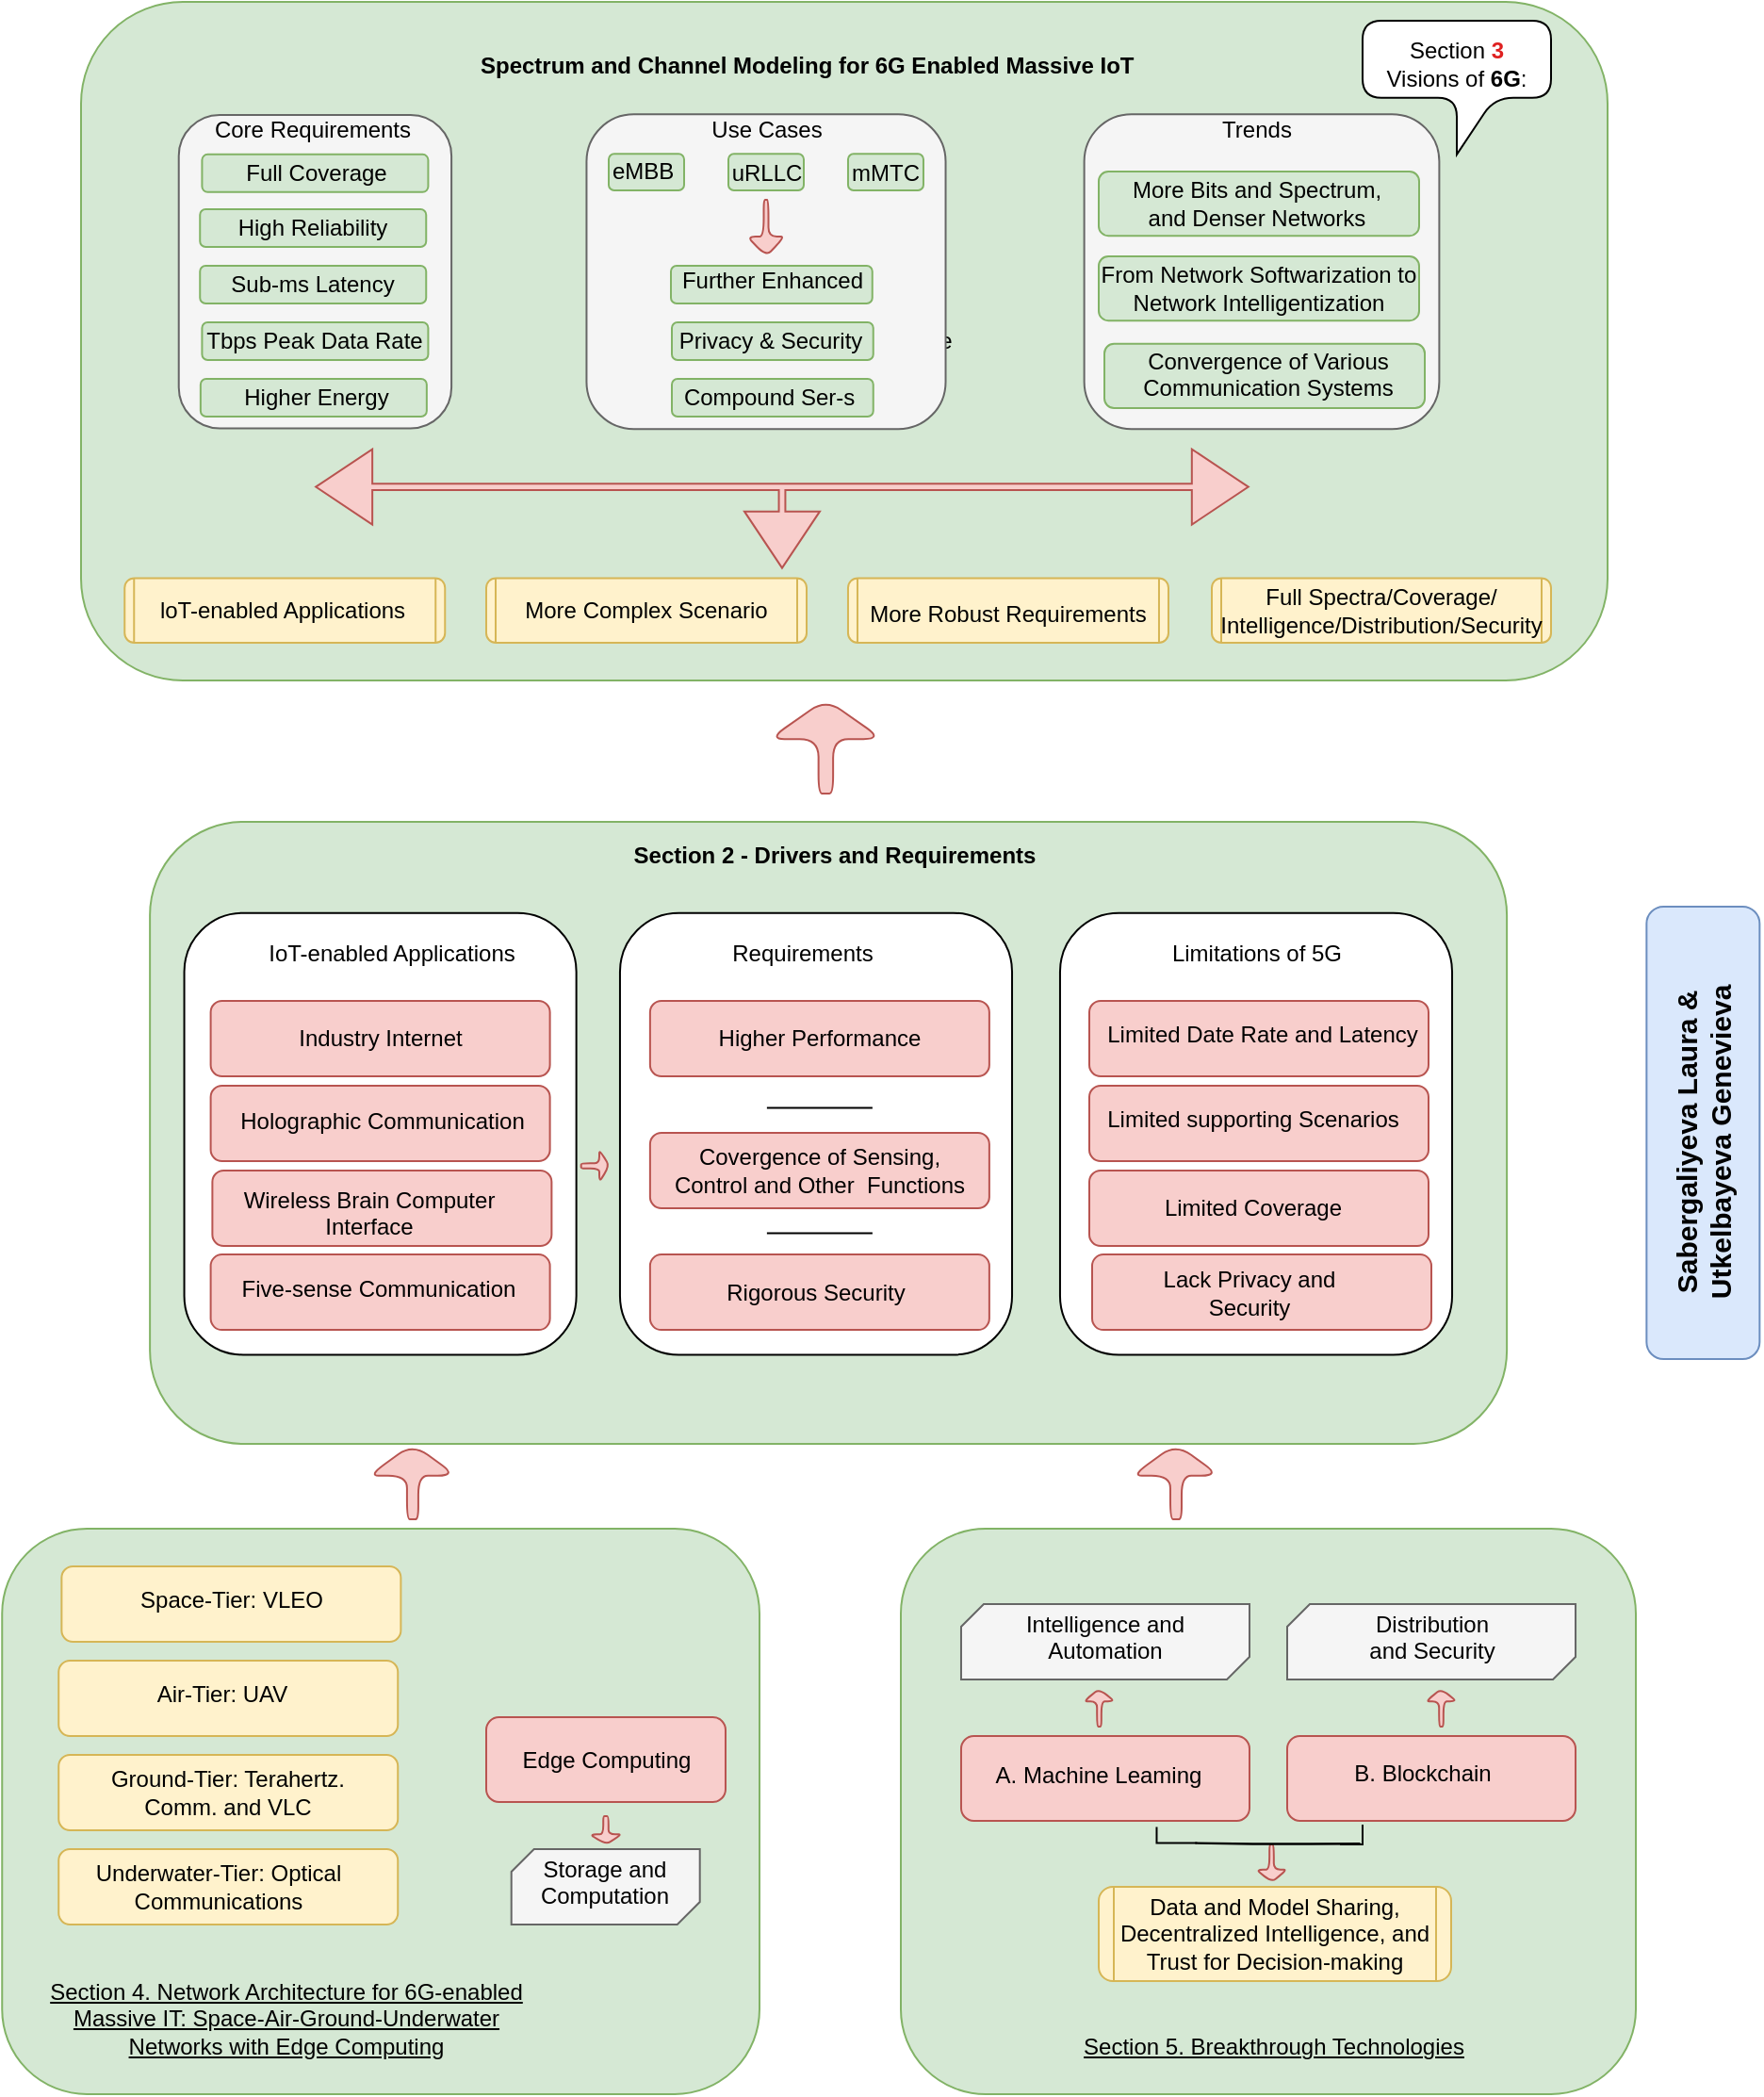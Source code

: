 <mxfile version="21.2.1" type="github">
  <diagram id="IgT9A1oyZjiULxz-okg6" name="Страница 2">
    <mxGraphModel dx="1880" dy="736" grid="1" gridSize="10" guides="1" tooltips="1" connect="1" arrows="1" fold="1" page="1" pageScale="1" pageWidth="1200" pageHeight="1920" math="0" shadow="0">
      <root>
        <mxCell id="0" />
        <mxCell id="1" parent="0" />
        <mxCell id="o4WtYM8BNyhouBetkFvV-5" value="Tbps Peak Data Rate" style="rounded=1;whiteSpace=wrap;html=1;fillColor=#d5e8d4;strokeColor=#82b366;" vertex="1" parent="1">
          <mxGeometry x="180" y="20" width="810" height="360" as="geometry" />
        </mxCell>
        <mxCell id="o4WtYM8BNyhouBetkFvV-6" value="Spectrum and Channel Modeling for 6G Enabled Massive IoT" style="text;whiteSpace=wrap;html=1;fontStyle=1;rounded=1;" vertex="1" parent="1">
          <mxGeometry x="390" y="40" width="360" height="40" as="geometry" />
        </mxCell>
        <mxCell id="o4WtYM8BNyhouBetkFvV-7" value="" style="rounded=1;whiteSpace=wrap;html=1;rotation=90;fillColor=#f5f5f5;fontColor=#333333;strokeColor=#666666;" vertex="1" parent="1">
          <mxGeometry x="221.08" y="90.77" width="166.25" height="144.69" as="geometry" />
        </mxCell>
        <mxCell id="o4WtYM8BNyhouBetkFvV-9" value="" style="rounded=1;whiteSpace=wrap;html=1;rotation=90;fillColor=#f5f5f5;fontColor=#333333;strokeColor=#666666;" vertex="1" parent="1">
          <mxGeometry x="460" y="67.85" width="166.99" height="190.54" as="geometry" />
        </mxCell>
        <mxCell id="o4WtYM8BNyhouBetkFvV-10" value="" style="rounded=1;whiteSpace=wrap;html=1;rotation=90;fillColor=#f5f5f5;fontColor=#333333;strokeColor=#666666;" vertex="1" parent="1">
          <mxGeometry x="723.01" y="68.92" width="166.99" height="188.39" as="geometry" />
        </mxCell>
        <mxCell id="o4WtYM8BNyhouBetkFvV-11" value="" style="rounded=1;whiteSpace=wrap;html=1;fillColor=#d5e8d4;strokeColor=#82b366;" vertex="1" parent="1">
          <mxGeometry x="244.21" y="100.93" width="120" height="20" as="geometry" />
        </mxCell>
        <mxCell id="o4WtYM8BNyhouBetkFvV-12" value="" style="rounded=1;whiteSpace=wrap;html=1;fillColor=#d5e8d4;strokeColor=#82b366;" vertex="1" parent="1">
          <mxGeometry x="249.69" y="160" width="106.87" height="20" as="geometry" />
        </mxCell>
        <mxCell id="o4WtYM8BNyhouBetkFvV-13" value="" style="rounded=1;whiteSpace=wrap;html=1;fillColor=#d5e8d4;strokeColor=#82b366;" vertex="1" parent="1">
          <mxGeometry x="250" y="130" width="106.87" height="20" as="geometry" />
        </mxCell>
        <mxCell id="o4WtYM8BNyhouBetkFvV-14" value="" style="rounded=1;whiteSpace=wrap;html=1;fillColor=#d5e8d4;strokeColor=#82b366;" vertex="1" parent="1">
          <mxGeometry x="249.69" y="190" width="106.87" height="20" as="geometry" />
        </mxCell>
        <mxCell id="o4WtYM8BNyhouBetkFvV-15" value="" style="rounded=1;whiteSpace=wrap;html=1;fillColor=#d5e8d4;strokeColor=#82b366;" vertex="1" parent="1">
          <mxGeometry x="250" y="220" width="106.87" height="20" as="geometry" />
        </mxCell>
        <mxCell id="o4WtYM8BNyhouBetkFvV-19" value="&lt;div&gt;Core Requirements&lt;/div&gt;&lt;div&gt;&lt;br&gt;&lt;/div&gt;" style="text;strokeColor=none;align=center;fillColor=none;html=1;verticalAlign=middle;whiteSpace=wrap;rounded=1;" vertex="1" parent="1">
          <mxGeometry x="233.13" y="80" width="140" height="30" as="geometry" />
        </mxCell>
        <mxCell id="o4WtYM8BNyhouBetkFvV-20" value="&lt;div&gt;Use Cases&lt;/div&gt;&lt;div&gt;&lt;br&gt;&lt;/div&gt;" style="text;strokeColor=none;align=center;fillColor=none;html=1;verticalAlign=middle;whiteSpace=wrap;rounded=1;" vertex="1" parent="1">
          <mxGeometry x="493.5" y="80" width="100" height="30" as="geometry" />
        </mxCell>
        <mxCell id="o4WtYM8BNyhouBetkFvV-21" value="eMBB&amp;nbsp;" style="rounded=1;whiteSpace=wrap;html=1;fillColor=#d5e8d4;strokeColor=#82b366;" vertex="1" parent="1">
          <mxGeometry x="460" y="100.62" width="40" height="19.38" as="geometry" />
        </mxCell>
        <mxCell id="o4WtYM8BNyhouBetkFvV-23" value="" style="rounded=1;whiteSpace=wrap;html=1;fillColor=#d5e8d4;strokeColor=#82b366;" vertex="1" parent="1">
          <mxGeometry x="586.99" y="100.62" width="40" height="19.38" as="geometry" />
        </mxCell>
        <mxCell id="o4WtYM8BNyhouBetkFvV-24" value="" style="rounded=1;whiteSpace=wrap;html=1;fillColor=#d5e8d4;strokeColor=#82b366;" vertex="1" parent="1">
          <mxGeometry x="523.5" y="100.62" width="40" height="19.38" as="geometry" />
        </mxCell>
        <mxCell id="o4WtYM8BNyhouBetkFvV-25" value="uRLLC" style="text;strokeColor=none;align=center;fillColor=none;html=1;verticalAlign=middle;whiteSpace=wrap;rounded=1;" vertex="1" parent="1">
          <mxGeometry x="513.5" y="95.93" width="60" height="30" as="geometry" />
        </mxCell>
        <mxCell id="o4WtYM8BNyhouBetkFvV-26" value="mMTC" style="text;strokeColor=none;align=center;fillColor=none;html=1;verticalAlign=middle;whiteSpace=wrap;rounded=1;" vertex="1" parent="1">
          <mxGeometry x="576.99" y="95.93" width="60" height="30" as="geometry" />
        </mxCell>
        <mxCell id="o4WtYM8BNyhouBetkFvV-27" value="" style="shape=singleArrow;direction=north;whiteSpace=wrap;html=1;rotation=-180;fillColor=#f8cecc;strokeColor=#b85450;arrowWidth=0.125;arrowSize=0.35;rounded=1;" vertex="1" parent="1">
          <mxGeometry x="533.5" y="125" width="20" height="30" as="geometry" />
        </mxCell>
        <mxCell id="o4WtYM8BNyhouBetkFvV-28" value="" style="rounded=1;whiteSpace=wrap;html=1;fillColor=#d5e8d4;strokeColor=#82b366;" vertex="1" parent="1">
          <mxGeometry x="493.5" y="220" width="106.87" height="20" as="geometry" />
        </mxCell>
        <mxCell id="o4WtYM8BNyhouBetkFvV-29" value="" style="rounded=1;whiteSpace=wrap;html=1;fillColor=#d5e8d4;strokeColor=#82b366;" vertex="1" parent="1">
          <mxGeometry x="493.5" y="190" width="106.87" height="20" as="geometry" />
        </mxCell>
        <mxCell id="o4WtYM8BNyhouBetkFvV-30" value="" style="rounded=1;whiteSpace=wrap;html=1;fillColor=#d5e8d4;strokeColor=#82b366;" vertex="1" parent="1">
          <mxGeometry x="493" y="160" width="106.87" height="20" as="geometry" />
        </mxCell>
        <mxCell id="o4WtYM8BNyhouBetkFvV-32" value="" style="rounded=1;whiteSpace=wrap;html=1;fillColor=#d5e8d4;strokeColor=#82b366;" vertex="1" parent="1">
          <mxGeometry x="243.12" y="160" width="120" height="20" as="geometry" />
        </mxCell>
        <mxCell id="o4WtYM8BNyhouBetkFvV-33" value="" style="rounded=1;whiteSpace=wrap;html=1;fillColor=#d5e8d4;strokeColor=#82b366;" vertex="1" parent="1">
          <mxGeometry x="244.21" y="190" width="120" height="20" as="geometry" />
        </mxCell>
        <mxCell id="o4WtYM8BNyhouBetkFvV-34" value="" style="rounded=1;whiteSpace=wrap;html=1;fillColor=#d5e8d4;strokeColor=#82b366;" vertex="1" parent="1">
          <mxGeometry x="243.43" y="220" width="120" height="20" as="geometry" />
        </mxCell>
        <mxCell id="o4WtYM8BNyhouBetkFvV-35" value="" style="rounded=1;whiteSpace=wrap;html=1;fillColor=#d5e8d4;strokeColor=#82b366;" vertex="1" parent="1">
          <mxGeometry x="243.12" y="130" width="120" height="20" as="geometry" />
        </mxCell>
        <mxCell id="o4WtYM8BNyhouBetkFvV-36" value="High Reliability" style="text;strokeColor=none;align=center;fillColor=none;html=1;verticalAlign=middle;whiteSpace=wrap;rounded=1;" vertex="1" parent="1">
          <mxGeometry x="258.12" y="125" width="90" height="30" as="geometry" />
        </mxCell>
        <mxCell id="o4WtYM8BNyhouBetkFvV-37" value="Full Coverage" style="text;strokeColor=none;align=center;fillColor=none;html=1;verticalAlign=middle;whiteSpace=wrap;rounded=1;" vertex="1" parent="1">
          <mxGeometry x="249.69" y="95.93" width="110" height="30" as="geometry" />
        </mxCell>
        <mxCell id="o4WtYM8BNyhouBetkFvV-38" value="Sub-ms Latency" style="text;strokeColor=none;align=center;fillColor=none;html=1;verticalAlign=middle;whiteSpace=wrap;rounded=1;" vertex="1" parent="1">
          <mxGeometry x="248.12" y="155" width="110" height="30" as="geometry" />
        </mxCell>
        <mxCell id="o4WtYM8BNyhouBetkFvV-39" value="Tbps Peak Data Rate" style="text;strokeColor=none;align=center;fillColor=none;html=1;verticalAlign=middle;whiteSpace=wrap;rounded=1;" vertex="1" parent="1">
          <mxGeometry x="229.21" y="185" width="150" height="30" as="geometry" />
        </mxCell>
        <mxCell id="o4WtYM8BNyhouBetkFvV-40" value="Higher Energy" style="text;strokeColor=none;align=center;fillColor=none;html=1;verticalAlign=middle;whiteSpace=wrap;rounded=1;" vertex="1" parent="1">
          <mxGeometry x="259.69" y="215" width="90" height="30" as="geometry" />
        </mxCell>
        <mxCell id="o4WtYM8BNyhouBetkFvV-41" value="&lt;div&gt;Further Enhanced&lt;/div&gt;&lt;div&gt;&lt;br&gt;&lt;/div&gt;" style="text;strokeColor=none;align=center;fillColor=none;html=1;verticalAlign=middle;whiteSpace=wrap;rounded=1;" vertex="1" parent="1">
          <mxGeometry x="476.94" y="160" width="140" height="30" as="geometry" />
        </mxCell>
        <mxCell id="o4WtYM8BNyhouBetkFvV-42" value="&lt;div&gt;&lt;span style=&quot;background-color: initial;&quot;&gt;Privacy &amp;amp;&amp;nbsp;&lt;/span&gt;&lt;span style=&quot;background-color: initial;&quot;&gt;Security&lt;/span&gt;&lt;/div&gt;" style="text;strokeColor=none;align=center;fillColor=none;html=1;verticalAlign=middle;whiteSpace=wrap;rounded=1;" vertex="1" parent="1">
          <mxGeometry x="461.44" y="185" width="170" height="30" as="geometry" />
        </mxCell>
        <mxCell id="o4WtYM8BNyhouBetkFvV-43" value="Compound Ser-s&amp;nbsp;" style="text;strokeColor=none;align=center;fillColor=none;html=1;verticalAlign=middle;whiteSpace=wrap;rounded=1;" vertex="1" parent="1">
          <mxGeometry x="431.94" y="215" width="230" height="30" as="geometry" />
        </mxCell>
        <mxCell id="o4WtYM8BNyhouBetkFvV-44" value="&lt;div&gt;Trends&lt;/div&gt;&lt;div&gt;&lt;br&gt;&lt;/div&gt;" style="text;strokeColor=none;align=center;fillColor=none;html=1;verticalAlign=middle;whiteSpace=wrap;rounded=1;" vertex="1" parent="1">
          <mxGeometry x="718.5" y="80" width="170" height="30" as="geometry" />
        </mxCell>
        <mxCell id="o4WtYM8BNyhouBetkFvV-46" value="" style="rounded=1;whiteSpace=wrap;html=1;fillColor=#d5e8d4;strokeColor=#82b366;" vertex="1" parent="1">
          <mxGeometry x="720" y="110" width="170" height="34.07" as="geometry" />
        </mxCell>
        <mxCell id="o4WtYM8BNyhouBetkFvV-50" value="" style="rounded=1;whiteSpace=wrap;html=1;fillColor=#d5e8d4;strokeColor=#82b366;" vertex="1" parent="1">
          <mxGeometry x="720" y="155" width="170" height="34.07" as="geometry" />
        </mxCell>
        <mxCell id="o4WtYM8BNyhouBetkFvV-51" value="" style="rounded=1;whiteSpace=wrap;html=1;fillColor=#d5e8d4;strokeColor=#82b366;" vertex="1" parent="1">
          <mxGeometry x="723.01" y="201.39" width="170" height="34.07" as="geometry" />
        </mxCell>
        <mxCell id="o4WtYM8BNyhouBetkFvV-52" value="More Bits and Spectrum, and Denser Networks" style="text;strokeColor=none;align=center;fillColor=none;html=1;verticalAlign=middle;whiteSpace=wrap;rounded=1;" vertex="1" parent="1">
          <mxGeometry x="728.5" y="112.04" width="150" height="30" as="geometry" />
        </mxCell>
        <mxCell id="o4WtYM8BNyhouBetkFvV-53" value="&lt;div&gt;From Network Softwarization to&lt;/div&gt;&lt;div&gt;Network Intelligentization&lt;/div&gt;" style="text;strokeColor=none;align=center;fillColor=none;html=1;verticalAlign=middle;whiteSpace=wrap;rounded=1;" vertex="1" parent="1">
          <mxGeometry x="715" y="157.04" width="180" height="30" as="geometry" />
        </mxCell>
        <mxCell id="o4WtYM8BNyhouBetkFvV-54" value="&lt;div&gt;Convergence of Various Communication Systems&lt;/div&gt;&lt;div&gt;&lt;br&gt;&lt;/div&gt;" style="text;strokeColor=none;align=center;fillColor=none;html=1;verticalAlign=middle;whiteSpace=wrap;rounded=1;" vertex="1" parent="1">
          <mxGeometry x="730" y="210" width="160" height="30" as="geometry" />
        </mxCell>
        <mxCell id="o4WtYM8BNyhouBetkFvV-60" value="" style="html=1;shadow=0;dashed=0;align=center;verticalAlign=middle;shape=mxgraph.arrows2.triadArrow;dy=18.28;dx=30;arrowHead=40;rotation=-180;fillColor=#f8cecc;strokeColor=#b85450;rounded=1;" vertex="1" parent="1">
          <mxGeometry x="304.57" y="257.31" width="494.84" height="63.01" as="geometry" />
        </mxCell>
        <mxCell id="o4WtYM8BNyhouBetkFvV-66" value="" style="shape=process;whiteSpace=wrap;html=1;backgroundOutline=1;fillColor=#fff2cc;strokeColor=#d6b656;size=0.029;rounded=1;" vertex="1" parent="1">
          <mxGeometry x="395" y="325.7" width="170" height="34.3" as="geometry" />
        </mxCell>
        <mxCell id="o4WtYM8BNyhouBetkFvV-71" value="&lt;div&gt;More Complex Scenario&lt;/div&gt;" style="text;strokeColor=none;align=center;fillColor=none;html=1;verticalAlign=middle;whiteSpace=wrap;rounded=1;" vertex="1" parent="1">
          <mxGeometry x="400" y="327.85" width="160" height="30" as="geometry" />
        </mxCell>
        <mxCell id="o4WtYM8BNyhouBetkFvV-74" value="" style="shape=process;whiteSpace=wrap;html=1;backgroundOutline=1;fillColor=#fff2cc;strokeColor=#d6b656;size=0.029;rounded=1;" vertex="1" parent="1">
          <mxGeometry x="203.13" y="325.7" width="170" height="34.3" as="geometry" />
        </mxCell>
        <mxCell id="o4WtYM8BNyhouBetkFvV-75" value="loT-enabled Applications" style="text;strokeColor=none;align=center;fillColor=none;html=1;verticalAlign=middle;whiteSpace=wrap;rounded=1;" vertex="1" parent="1">
          <mxGeometry x="216.56" y="327.85" width="140" height="30" as="geometry" />
        </mxCell>
        <mxCell id="o4WtYM8BNyhouBetkFvV-76" value="" style="shape=process;whiteSpace=wrap;html=1;backgroundOutline=1;fillColor=#fff2cc;strokeColor=#d6b656;size=0.029;rounded=1;" vertex="1" parent="1">
          <mxGeometry x="586.99" y="325.7" width="170" height="34.3" as="geometry" />
        </mxCell>
        <mxCell id="o4WtYM8BNyhouBetkFvV-78" value="More Robust Requirements" style="text;strokeColor=none;align=center;fillColor=none;html=1;verticalAlign=middle;whiteSpace=wrap;rounded=1;" vertex="1" parent="1">
          <mxGeometry x="596.99" y="330" width="150" height="30" as="geometry" />
        </mxCell>
        <mxCell id="o4WtYM8BNyhouBetkFvV-79" value="" style="shape=process;whiteSpace=wrap;html=1;backgroundOutline=1;fillColor=#fff2cc;strokeColor=#d6b656;size=0.029;rounded=1;" vertex="1" parent="1">
          <mxGeometry x="780" y="325.7" width="180" height="34.3" as="geometry" />
        </mxCell>
        <mxCell id="o4WtYM8BNyhouBetkFvV-80" value="&lt;div&gt;Full Spectra/Coverage/&lt;/div&gt;&lt;div&gt;Intelligence/Distribution/Security&lt;/div&gt;" style="text;strokeColor=none;align=center;fillColor=none;html=1;verticalAlign=middle;whiteSpace=wrap;rounded=1;" vertex="1" parent="1">
          <mxGeometry x="830" y="312.85" width="80" height="60" as="geometry" />
        </mxCell>
        <mxCell id="o4WtYM8BNyhouBetkFvV-81" value="" style="shape=callout;whiteSpace=wrap;html=1;perimeter=calloutPerimeter;rounded=1;" vertex="1" parent="1">
          <mxGeometry x="860" y="30" width="100" height="70.93" as="geometry" />
        </mxCell>
        <mxCell id="o4WtYM8BNyhouBetkFvV-82" value="Section &lt;b&gt;&lt;font color=&quot;#df2020&quot;&gt;3&lt;/font&gt;&lt;/b&gt; Visions of &lt;b&gt;6G&lt;/b&gt;:" style="text;strokeColor=none;align=center;fillColor=none;html=1;verticalAlign=middle;whiteSpace=wrap;rounded=1;" vertex="1" parent="1">
          <mxGeometry x="870" y="37.85" width="80" height="30" as="geometry" />
        </mxCell>
        <mxCell id="o4WtYM8BNyhouBetkFvV-83" value="" style="rounded=1;whiteSpace=wrap;html=1;fillColor=#d5e8d4;strokeColor=#82b366;" vertex="1" parent="1">
          <mxGeometry x="216.56" y="455" width="720" height="330" as="geometry" />
        </mxCell>
        <mxCell id="o4WtYM8BNyhouBetkFvV-84" value="" style="rounded=1;whiteSpace=wrap;html=1;rotation=90;" vertex="1" parent="1">
          <mxGeometry x="221.61" y="516.52" width="234.37" height="208.04" as="geometry" />
        </mxCell>
        <mxCell id="o4WtYM8BNyhouBetkFvV-87" value="" style="rounded=1;whiteSpace=wrap;html=1;rotation=90;" vertex="1" parent="1">
          <mxGeometry x="452.81" y="516.52" width="234.37" height="208.04" as="geometry" />
        </mxCell>
        <mxCell id="o4WtYM8BNyhouBetkFvV-88" value="" style="rounded=1;whiteSpace=wrap;html=1;rotation=90;" vertex="1" parent="1">
          <mxGeometry x="686.31" y="516.52" width="234.37" height="208.04" as="geometry" />
        </mxCell>
        <mxCell id="o4WtYM8BNyhouBetkFvV-89" value="" style="rounded=1;whiteSpace=wrap;html=1;fillColor=#f8cecc;strokeColor=#b85450;" vertex="1" parent="1">
          <mxGeometry x="248.8" y="550" width="180" height="40" as="geometry" />
        </mxCell>
        <mxCell id="o4WtYM8BNyhouBetkFvV-90" value="" style="rounded=1;whiteSpace=wrap;html=1;fillColor=#f8cecc;strokeColor=#b85450;" vertex="1" parent="1">
          <mxGeometry x="248.8" y="595" width="180" height="40" as="geometry" />
        </mxCell>
        <mxCell id="o4WtYM8BNyhouBetkFvV-91" value="" style="rounded=1;whiteSpace=wrap;html=1;fillColor=#f8cecc;strokeColor=#b85450;" vertex="1" parent="1">
          <mxGeometry x="249.69" y="640" width="180" height="40" as="geometry" />
        </mxCell>
        <mxCell id="o4WtYM8BNyhouBetkFvV-92" value="" style="rounded=1;whiteSpace=wrap;html=1;fillColor=#f8cecc;strokeColor=#b85450;" vertex="1" parent="1">
          <mxGeometry x="248.8" y="684.56" width="180" height="40" as="geometry" />
        </mxCell>
        <mxCell id="o4WtYM8BNyhouBetkFvV-93" value="" style="rounded=1;whiteSpace=wrap;html=1;fillColor=#f8cecc;strokeColor=#b85450;" vertex="1" parent="1">
          <mxGeometry x="481.94" y="684.56" width="180" height="40" as="geometry" />
        </mxCell>
        <mxCell id="o4WtYM8BNyhouBetkFvV-94" value="" style="rounded=1;whiteSpace=wrap;html=1;fillColor=#f8cecc;strokeColor=#b85450;" vertex="1" parent="1">
          <mxGeometry x="481.94" y="620" width="180" height="40" as="geometry" />
        </mxCell>
        <mxCell id="o4WtYM8BNyhouBetkFvV-96" value="" style="rounded=1;whiteSpace=wrap;html=1;fillColor=#f8cecc;strokeColor=#b85450;" vertex="1" parent="1">
          <mxGeometry x="481.94" y="550" width="180" height="40" as="geometry" />
        </mxCell>
        <mxCell id="o4WtYM8BNyhouBetkFvV-98" value="" style="rounded=1;whiteSpace=wrap;html=1;fillColor=#f8cecc;strokeColor=#b85450;" vertex="1" parent="1">
          <mxGeometry x="716.5" y="684.56" width="180" height="40" as="geometry" />
        </mxCell>
        <mxCell id="o4WtYM8BNyhouBetkFvV-99" value="" style="rounded=1;whiteSpace=wrap;html=1;fillColor=#f8cecc;strokeColor=#b85450;" vertex="1" parent="1">
          <mxGeometry x="715" y="640" width="180" height="40" as="geometry" />
        </mxCell>
        <mxCell id="o4WtYM8BNyhouBetkFvV-100" value="" style="rounded=1;whiteSpace=wrap;html=1;fillColor=#f8cecc;strokeColor=#b85450;" vertex="1" parent="1">
          <mxGeometry x="715" y="595" width="180" height="40" as="geometry" />
        </mxCell>
        <mxCell id="o4WtYM8BNyhouBetkFvV-101" value="" style="rounded=1;whiteSpace=wrap;html=1;fillColor=#f8cecc;strokeColor=#b85450;" vertex="1" parent="1">
          <mxGeometry x="715" y="550" width="180" height="40" as="geometry" />
        </mxCell>
        <mxCell id="o4WtYM8BNyhouBetkFvV-103" value="&lt;div&gt;Section 2 - Drivers and Requirements&lt;/div&gt;&lt;div&gt;&lt;br&gt;&lt;/div&gt;" style="text;strokeColor=none;align=center;fillColor=none;html=1;verticalAlign=middle;whiteSpace=wrap;rounded=1;fontStyle=1" vertex="1" parent="1">
          <mxGeometry x="435.51" y="460" width="287.5" height="40" as="geometry" />
        </mxCell>
        <mxCell id="o4WtYM8BNyhouBetkFvV-104" value="&lt;div&gt;IoT-enabled Applications&lt;/div&gt;&lt;div&gt;&lt;br&gt;&lt;/div&gt;" style="text;strokeColor=none;align=center;fillColor=none;html=1;verticalAlign=middle;whiteSpace=wrap;rounded=1;" vertex="1" parent="1">
          <mxGeometry x="270" y="516.52" width="150" height="30" as="geometry" />
        </mxCell>
        <mxCell id="o4WtYM8BNyhouBetkFvV-105" value="&lt;div&gt;Requirements&lt;/div&gt;&lt;div&gt;&lt;br&gt;&lt;/div&gt;" style="text;strokeColor=none;align=center;fillColor=none;html=1;verticalAlign=middle;whiteSpace=wrap;rounded=1;" vertex="1" parent="1">
          <mxGeometry x="493" y="516.52" width="140" height="30" as="geometry" />
        </mxCell>
        <mxCell id="o4WtYM8BNyhouBetkFvV-106" value="&lt;div&gt;Limitations of 5G&lt;/div&gt;&lt;div&gt;&lt;br&gt;&lt;/div&gt;" style="text;strokeColor=none;align=center;fillColor=none;html=1;verticalAlign=middle;whiteSpace=wrap;rounded=1;" vertex="1" parent="1">
          <mxGeometry x="738.5" y="516.52" width="130" height="30" as="geometry" />
        </mxCell>
        <mxCell id="o4WtYM8BNyhouBetkFvV-107" value="Industry Internet" style="text;strokeColor=none;align=center;fillColor=none;html=1;verticalAlign=middle;whiteSpace=wrap;rounded=1;" vertex="1" parent="1">
          <mxGeometry x="258.8" y="555" width="160" height="30" as="geometry" />
        </mxCell>
        <mxCell id="o4WtYM8BNyhouBetkFvV-108" value="&lt;div&gt;Holographic Communication&lt;/div&gt;&lt;div&gt;&lt;br&gt;&lt;/div&gt;" style="text;strokeColor=none;align=center;fillColor=none;html=1;verticalAlign=middle;whiteSpace=wrap;rounded=1;" vertex="1" parent="1">
          <mxGeometry x="240" y="605.54" width="200" height="30" as="geometry" />
        </mxCell>
        <mxCell id="o4WtYM8BNyhouBetkFvV-109" value="&lt;div&gt;Wireless Brain Computer&lt;/div&gt;&lt;div&gt;Interface&lt;/div&gt;&lt;div&gt;&lt;br&gt;&lt;/div&gt;" style="text;strokeColor=none;align=center;fillColor=none;html=1;verticalAlign=middle;whiteSpace=wrap;rounded=1;" vertex="1" parent="1">
          <mxGeometry x="248.12" y="654.56" width="170" height="30" as="geometry" />
        </mxCell>
        <mxCell id="o4WtYM8BNyhouBetkFvV-110" value="&lt;div&gt;Five-sense Communication&lt;/div&gt;&lt;div&gt;&lt;br&gt;&lt;/div&gt;" style="text;strokeColor=none;align=center;fillColor=none;html=1;verticalAlign=middle;whiteSpace=wrap;rounded=1;" vertex="1" parent="1">
          <mxGeometry x="248.12" y="694.56" width="180" height="30" as="geometry" />
        </mxCell>
        <mxCell id="o4WtYM8BNyhouBetkFvV-111" value="&lt;div&gt;Higher Performance&lt;/div&gt;" style="text;strokeColor=none;align=center;fillColor=none;html=1;verticalAlign=middle;whiteSpace=wrap;rounded=1;" vertex="1" parent="1">
          <mxGeometry x="516.99" y="555" width="110" height="30" as="geometry" />
        </mxCell>
        <mxCell id="o4WtYM8BNyhouBetkFvV-113" value="&lt;div&gt;&lt;span style=&quot;background-color: initial;&quot;&gt;Covergence of Sensing, Control and Other&amp;nbsp;&lt;/span&gt;&amp;nbsp;Functions&lt;/div&gt;" style="text;strokeColor=none;align=center;fillColor=none;html=1;verticalAlign=middle;whiteSpace=wrap;rounded=1;" vertex="1" parent="1">
          <mxGeometry x="486.94" y="625" width="170" height="30" as="geometry" />
        </mxCell>
        <mxCell id="o4WtYM8BNyhouBetkFvV-114" value="&lt;div&gt;&amp;nbsp;&lt;/div&gt;&lt;div&gt;Rigorous Security&lt;/div&gt;&lt;div&gt;&lt;br&gt;&lt;/div&gt;" style="text;strokeColor=none;align=center;fillColor=none;html=1;verticalAlign=middle;whiteSpace=wrap;rounded=1;" vertex="1" parent="1">
          <mxGeometry x="505" y="689.56" width="130" height="30" as="geometry" />
        </mxCell>
        <mxCell id="o4WtYM8BNyhouBetkFvV-115" value="&lt;div&gt;Limited Date Rate and Latency&lt;/div&gt;&lt;div&gt;&lt;br&gt;&lt;/div&gt;" style="text;strokeColor=none;align=center;fillColor=none;html=1;verticalAlign=middle;whiteSpace=wrap;rounded=1;" vertex="1" parent="1">
          <mxGeometry x="716.5" y="560" width="180" height="30" as="geometry" />
        </mxCell>
        <mxCell id="o4WtYM8BNyhouBetkFvV-116" value="&lt;div&gt;Limited supporting Scenarios&lt;/div&gt;&lt;div&gt;&lt;br&gt;&lt;/div&gt;" style="text;strokeColor=none;align=center;fillColor=none;html=1;verticalAlign=middle;whiteSpace=wrap;rounded=1;" vertex="1" parent="1">
          <mxGeometry x="706.5" y="605" width="190" height="30" as="geometry" />
        </mxCell>
        <mxCell id="o4WtYM8BNyhouBetkFvV-117" value="Limited Coverage" style="text;strokeColor=none;align=center;fillColor=none;html=1;verticalAlign=middle;whiteSpace=wrap;rounded=1;" vertex="1" parent="1">
          <mxGeometry x="731.5" y="645" width="140" height="30" as="geometry" />
        </mxCell>
        <mxCell id="o4WtYM8BNyhouBetkFvV-118" value="&lt;div&gt;Lack Privacy and&lt;/div&gt;&lt;div&gt;Security&lt;/div&gt;" style="text;strokeColor=none;align=center;fillColor=none;html=1;verticalAlign=middle;whiteSpace=wrap;rounded=1;" vertex="1" parent="1">
          <mxGeometry x="690" y="689.56" width="220" height="30" as="geometry" />
        </mxCell>
        <mxCell id="o4WtYM8BNyhouBetkFvV-120" value="" style="shape=partialRectangle;whiteSpace=wrap;html=1;top=0;bottom=0;fillColor=none;rotation=-90;rounded=1;" vertex="1" parent="1">
          <mxGeometry x="538.69" y="612.5" width="66.5" height="55" as="geometry" />
        </mxCell>
        <mxCell id="o4WtYM8BNyhouBetkFvV-121" value="" style="shape=singleArrow;direction=north;whiteSpace=wrap;html=1;rotation=90;fillColor=#f8cecc;strokeColor=#b85450;arrowWidth=0.161;arrowSize=0.356;rounded=1;" vertex="1" parent="1">
          <mxGeometry x="444.25" y="630" width="17.19" height="15" as="geometry" />
        </mxCell>
        <mxCell id="o4WtYM8BNyhouBetkFvV-122" value="" style="rounded=1;whiteSpace=wrap;html=1;fillColor=#d5e8d4;strokeColor=#82b366;" vertex="1" parent="1">
          <mxGeometry x="138.12" y="830" width="401.88" height="300" as="geometry" />
        </mxCell>
        <mxCell id="o4WtYM8BNyhouBetkFvV-123" value="" style="rounded=1;whiteSpace=wrap;html=1;fillColor=#d5e8d4;strokeColor=#82b366;" vertex="1" parent="1">
          <mxGeometry x="615" y="830" width="390" height="300" as="geometry" />
        </mxCell>
        <mxCell id="o4WtYM8BNyhouBetkFvV-127" value="" style="rounded=1;whiteSpace=wrap;html=1;fillColor=#fff2cc;strokeColor=#d6b656;" vertex="1" parent="1">
          <mxGeometry x="169.69" y="850" width="180" height="40" as="geometry" />
        </mxCell>
        <mxCell id="o4WtYM8BNyhouBetkFvV-128" value="" style="rounded=1;whiteSpace=wrap;html=1;fillColor=#fff2cc;strokeColor=#d6b656;" vertex="1" parent="1">
          <mxGeometry x="168.12" y="900" width="180" height="40" as="geometry" />
        </mxCell>
        <mxCell id="o4WtYM8BNyhouBetkFvV-129" value="" style="rounded=1;whiteSpace=wrap;html=1;fillColor=#fff2cc;strokeColor=#d6b656;" vertex="1" parent="1">
          <mxGeometry x="168.12" y="950" width="180" height="40" as="geometry" />
        </mxCell>
        <mxCell id="o4WtYM8BNyhouBetkFvV-130" value="" style="rounded=1;whiteSpace=wrap;html=1;fillColor=#fff2cc;strokeColor=#d6b656;" vertex="1" parent="1">
          <mxGeometry x="168.12" y="1000" width="180" height="40" as="geometry" />
        </mxCell>
        <mxCell id="o4WtYM8BNyhouBetkFvV-131" value="" style="rounded=1;whiteSpace=wrap;html=1;fillColor=#f8cecc;strokeColor=#b85450;" vertex="1" parent="1">
          <mxGeometry x="395" y="930" width="126.99" height="45" as="geometry" />
        </mxCell>
        <mxCell id="o4WtYM8BNyhouBetkFvV-154" value="&lt;div&gt;Edge Computing&lt;/div&gt;&lt;div&gt;&lt;br&gt;&lt;/div&gt;" style="text;strokeColor=none;align=center;fillColor=none;html=1;verticalAlign=middle;whiteSpace=wrap;rounded=0;" vertex="1" parent="1">
          <mxGeometry x="383.5" y="945" width="150" height="30" as="geometry" />
        </mxCell>
        <mxCell id="o4WtYM8BNyhouBetkFvV-155" value="&lt;div&gt;Space-Tier: VLEO&lt;/div&gt;&lt;div&gt;&lt;br&gt;&lt;/div&gt;" style="text;strokeColor=none;align=center;fillColor=none;html=1;verticalAlign=middle;whiteSpace=wrap;rounded=0;" vertex="1" parent="1">
          <mxGeometry x="204.69" y="860" width="110" height="30" as="geometry" />
        </mxCell>
        <mxCell id="o4WtYM8BNyhouBetkFvV-156" value="&lt;div&gt;Air-Tier: UAV&lt;/div&gt;&lt;div&gt;&lt;br&gt;&lt;/div&gt;" style="text;strokeColor=none;align=center;fillColor=none;html=1;verticalAlign=middle;whiteSpace=wrap;rounded=0;" vertex="1" parent="1">
          <mxGeometry x="210" y="910" width="90" height="30" as="geometry" />
        </mxCell>
        <mxCell id="o4WtYM8BNyhouBetkFvV-157" value="&lt;div&gt;Ground-Tier: Terahertz.&lt;/div&gt;&lt;div&gt;Comm. and VLC&lt;/div&gt;" style="text;strokeColor=none;align=center;fillColor=none;html=1;verticalAlign=middle;whiteSpace=wrap;rounded=0;" vertex="1" parent="1">
          <mxGeometry x="183.12" y="955" width="150" height="30" as="geometry" />
        </mxCell>
        <mxCell id="o4WtYM8BNyhouBetkFvV-158" value="&lt;div&gt;Underwater-Tier: Optical&lt;/div&gt;&lt;div&gt;Communications&lt;/div&gt;" style="text;strokeColor=none;align=center;fillColor=none;html=1;verticalAlign=middle;whiteSpace=wrap;rounded=0;" vertex="1" parent="1">
          <mxGeometry x="173.12" y="1005" width="160" height="30" as="geometry" />
        </mxCell>
        <mxCell id="o4WtYM8BNyhouBetkFvV-159" value="&lt;div&gt;Section 4. Network Architecture for 6G-enabled&lt;/div&gt;&lt;div&gt;Massive IT: Space-Air-Ground-Underwater&lt;/div&gt;&lt;div&gt;Networks with Edge Computing&lt;/div&gt;" style="text;strokeColor=none;align=center;fillColor=none;html=1;verticalAlign=middle;whiteSpace=wrap;rounded=0;fontStyle=4" vertex="1" parent="1">
          <mxGeometry x="158.12" y="1080" width="261.88" height="20" as="geometry" />
        </mxCell>
        <mxCell id="o4WtYM8BNyhouBetkFvV-161" value="" style="verticalLabelPosition=bottom;verticalAlign=top;html=1;shape=mxgraph.basic.diag_snip_rect;dx=6;whiteSpace=wrap;rounded=1;fillColor=#f5f5f5;fontColor=#333333;strokeColor=#666666;" vertex="1" parent="1">
          <mxGeometry x="408.35" y="1000" width="100" height="40" as="geometry" />
        </mxCell>
        <mxCell id="o4WtYM8BNyhouBetkFvV-162" value="&lt;div&gt;Storage and Computation&lt;/div&gt;&lt;div&gt;&lt;br&gt;&lt;/div&gt;" style="text;strokeColor=none;align=center;fillColor=none;html=1;verticalAlign=middle;whiteSpace=wrap;rounded=0;" vertex="1" parent="1">
          <mxGeometry x="408.35" y="1010" width="100.31" height="30" as="geometry" />
        </mxCell>
        <mxCell id="o4WtYM8BNyhouBetkFvV-163" value="" style="shape=singleArrow;direction=north;whiteSpace=wrap;html=1;rotation=-180;fillColor=#f8cecc;strokeColor=#b85450;arrowWidth=0.161;arrowSize=0.356;rounded=1;" vertex="1" parent="1">
          <mxGeometry x="449.9" y="982.5" width="17.19" height="15" as="geometry" />
        </mxCell>
        <mxCell id="o4WtYM8BNyhouBetkFvV-166" value="" style="verticalLabelPosition=bottom;verticalAlign=top;html=1;shape=mxgraph.basic.diag_snip_rect;dx=6;whiteSpace=wrap;rounded=1;fillColor=#f5f5f5;fontColor=#333333;strokeColor=#666666;" vertex="1" parent="1">
          <mxGeometry x="646.99" y="870" width="153.01" height="40" as="geometry" />
        </mxCell>
        <mxCell id="o4WtYM8BNyhouBetkFvV-167" value="" style="verticalLabelPosition=bottom;verticalAlign=top;html=1;shape=mxgraph.basic.diag_snip_rect;dx=6;whiteSpace=wrap;rounded=1;fillColor=#f5f5f5;fontColor=#333333;strokeColor=#666666;" vertex="1" parent="1">
          <mxGeometry x="820" y="870" width="153.01" height="40" as="geometry" />
        </mxCell>
        <mxCell id="o4WtYM8BNyhouBetkFvV-168" value="" style="rounded=1;whiteSpace=wrap;html=1;fillColor=#f8cecc;strokeColor=#b85450;" vertex="1" parent="1">
          <mxGeometry x="646.99" y="940" width="153.01" height="45" as="geometry" />
        </mxCell>
        <mxCell id="o4WtYM8BNyhouBetkFvV-169" value="" style="rounded=1;whiteSpace=wrap;html=1;fillColor=#f8cecc;strokeColor=#b85450;" vertex="1" parent="1">
          <mxGeometry x="820" y="940" width="153.01" height="45" as="geometry" />
        </mxCell>
        <mxCell id="o4WtYM8BNyhouBetkFvV-170" value="" style="shape=singleArrow;direction=north;whiteSpace=wrap;html=1;rotation=0;fillColor=#f8cecc;strokeColor=#b85450;arrowWidth=0.14;arrowSize=0.332;rounded=1;" vertex="1" parent="1">
          <mxGeometry x="712" y="915" width="16.5" height="20" as="geometry" />
        </mxCell>
        <mxCell id="o4WtYM8BNyhouBetkFvV-172" value="" style="shape=singleArrow;direction=north;whiteSpace=wrap;html=1;rotation=0;fillColor=#f8cecc;strokeColor=#b85450;arrowWidth=0.14;arrowSize=0.332;rounded=1;" vertex="1" parent="1">
          <mxGeometry x="893.5" y="915" width="16.5" height="20" as="geometry" />
        </mxCell>
        <mxCell id="o4WtYM8BNyhouBetkFvV-174" value="&lt;div&gt;Intelligence and Automation&lt;/div&gt;&lt;div&gt;&lt;br&gt;&lt;/div&gt;" style="text;strokeColor=none;align=center;fillColor=none;html=1;verticalAlign=middle;whiteSpace=wrap;rounded=0;" vertex="1" parent="1">
          <mxGeometry x="663.2" y="880" width="120.59" height="30" as="geometry" />
        </mxCell>
        <mxCell id="o4WtYM8BNyhouBetkFvV-175" value="&lt;div&gt;Distribution and Security&lt;/div&gt;&lt;div&gt;&lt;br&gt;&lt;/div&gt;" style="text;strokeColor=none;align=center;fillColor=none;html=1;verticalAlign=middle;whiteSpace=wrap;rounded=0;" vertex="1" parent="1">
          <mxGeometry x="856.51" y="880" width="80" height="30" as="geometry" />
        </mxCell>
        <mxCell id="o4WtYM8BNyhouBetkFvV-177" value="&lt;div&gt;A. Machine Leaming&lt;/div&gt;&lt;div&gt;&lt;br&gt;&lt;/div&gt;" style="text;strokeColor=none;align=center;fillColor=none;html=1;verticalAlign=middle;whiteSpace=wrap;rounded=0;" vertex="1" parent="1">
          <mxGeometry x="660" y="952.5" width="120" height="30" as="geometry" />
        </mxCell>
        <mxCell id="o4WtYM8BNyhouBetkFvV-178" value="&lt;div&gt;&lt;span style=&quot;background-color: initial;&quot;&gt;B. Blockchain&lt;/span&gt;&lt;br&gt;&lt;/div&gt;" style="text;strokeColor=none;align=center;fillColor=none;html=1;verticalAlign=middle;whiteSpace=wrap;rounded=0;" vertex="1" parent="1">
          <mxGeometry x="846.51" y="945" width="90" height="30" as="geometry" />
        </mxCell>
        <mxCell id="o4WtYM8BNyhouBetkFvV-179" value="&lt;div&gt;&lt;br&gt;&lt;/div&gt;" style="text;strokeColor=none;align=center;fillColor=none;html=1;verticalAlign=middle;whiteSpace=wrap;rounded=0;fontStyle=4" vertex="1" parent="1">
          <mxGeometry x="700" y="1020" width="230" height="30" as="geometry" />
        </mxCell>
        <mxCell id="o4WtYM8BNyhouBetkFvV-180" value="" style="shape=singleArrow;direction=north;whiteSpace=wrap;html=1;rotation=-180;fillColor=#f8cecc;strokeColor=#b85450;arrowWidth=0.14;arrowSize=0.332;rounded=1;" vertex="1" parent="1">
          <mxGeometry x="803.5" y="997.5" width="16.5" height="20" as="geometry" />
        </mxCell>
        <mxCell id="o4WtYM8BNyhouBetkFvV-184" value="" style="shape=link;html=1;rounded=1;width=-0.141;exitX=1;exitY=0;exitDx=0;exitDy=0;entryX=0.894;entryY=0.964;entryDx=0;entryDy=0;entryPerimeter=0;" edge="1" parent="1" source="o4WtYM8BNyhouBetkFvV-186" target="o4WtYM8BNyhouBetkFvV-189">
          <mxGeometry width="100" relative="1" as="geometry">
            <mxPoint x="761.75" y="997.25" as="sourcePoint" />
            <mxPoint x="861.75" y="997.25" as="targetPoint" />
            <Array as="points">
              <mxPoint x="801.75" y="997.25" />
              <mxPoint x="821.75" y="997.25" />
              <mxPoint x="831.75" y="997.25" />
            </Array>
          </mxGeometry>
        </mxCell>
        <mxCell id="o4WtYM8BNyhouBetkFvV-187" value="" style="shape=link;html=1;rounded=1;width=-0.141;" edge="1" parent="1" target="o4WtYM8BNyhouBetkFvV-186">
          <mxGeometry width="100" relative="1" as="geometry">
            <mxPoint x="761.75" y="997.25" as="sourcePoint" />
            <mxPoint x="861.75" y="997.25" as="targetPoint" />
            <Array as="points" />
          </mxGeometry>
        </mxCell>
        <mxCell id="o4WtYM8BNyhouBetkFvV-186" value="" style="shape=partialRectangle;whiteSpace=wrap;html=1;top=0;left=0;fillColor=none;rounded=1;rotation=90;" vertex="1" parent="1">
          <mxGeometry x="756.99" y="982.5" width="8" height="20.5" as="geometry" />
        </mxCell>
        <mxCell id="o4WtYM8BNyhouBetkFvV-189" value="" style="shape=partialRectangle;whiteSpace=wrap;html=1;top=0;left=0;fillColor=none;rounded=1;" vertex="1" parent="1">
          <mxGeometry x="848.5" y="987.5" width="11.5" height="10" as="geometry" />
        </mxCell>
        <mxCell id="o4WtYM8BNyhouBetkFvV-192" value="Section 5. Breakthrough Technologies" style="text;strokeColor=none;align=center;fillColor=none;html=1;verticalAlign=middle;whiteSpace=wrap;rounded=0;fontStyle=4" vertex="1" parent="1">
          <mxGeometry x="703.49" y="1090" width="220" height="30" as="geometry" />
        </mxCell>
        <mxCell id="o4WtYM8BNyhouBetkFvV-193" value="" style="shape=process;whiteSpace=wrap;html=1;backgroundOutline=1;fillColor=#fff2cc;strokeColor=#d6b656;size=0.029;rounded=1;" vertex="1" parent="1">
          <mxGeometry x="720" y="1020" width="187" height="50" as="geometry" />
        </mxCell>
        <mxCell id="o4WtYM8BNyhouBetkFvV-194" value="Data and Model Sharing, Decentralized Intelligence, and Trust for Decision-making" style="text;strokeColor=none;align=center;fillColor=none;html=1;verticalAlign=middle;whiteSpace=wrap;rounded=0;" vertex="1" parent="1">
          <mxGeometry x="730.24" y="1030" width="166.51" height="30" as="geometry" />
        </mxCell>
        <mxCell id="o4WtYM8BNyhouBetkFvV-197" value="" style="rounded=1;whiteSpace=wrap;html=1;fillColor=#dae8fc;strokeColor=#6c8ebf;rotation=-90;" vertex="1" parent="1">
          <mxGeometry x="920.68" y="590" width="240" height="60" as="geometry" />
        </mxCell>
        <mxCell id="o4WtYM8BNyhouBetkFvV-199" value="Sabergaliyeva Laura &amp;amp; Utkelbayeva Genevieva" style="text;strokeColor=none;align=center;fillColor=none;html=1;verticalAlign=middle;whiteSpace=wrap;rounded=0;rotation=-90;fontStyle=1;fontSize=15;" vertex="1" parent="1">
          <mxGeometry x="954.93" y="610" width="171.5" height="30" as="geometry" />
        </mxCell>
        <mxCell id="o4WtYM8BNyhouBetkFvV-200" value="" style="shape=singleArrow;direction=north;whiteSpace=wrap;html=1;rounded=1;arrowWidth=0.129;arrowSize=0.422;fillColor=#f8cecc;strokeColor=#b85450;" vertex="1" parent="1">
          <mxGeometry x="545.19" y="390" width="60" height="50" as="geometry" />
        </mxCell>
        <mxCell id="o4WtYM8BNyhouBetkFvV-201" value="" style="shape=singleArrow;direction=north;whiteSpace=wrap;html=1;rounded=1;arrowWidth=0.129;arrowSize=0.422;fillColor=#f8cecc;strokeColor=#b85450;" vertex="1" parent="1">
          <mxGeometry x="332.71" y="785" width="46.5" height="40" as="geometry" />
        </mxCell>
        <mxCell id="o4WtYM8BNyhouBetkFvV-202" value="" style="shape=singleArrow;direction=north;whiteSpace=wrap;html=1;rounded=1;arrowWidth=0.129;arrowSize=0.422;fillColor=#f8cecc;strokeColor=#b85450;" vertex="1" parent="1">
          <mxGeometry x="737.74" y="785" width="46.5" height="40" as="geometry" />
        </mxCell>
      </root>
    </mxGraphModel>
  </diagram>
</mxfile>
